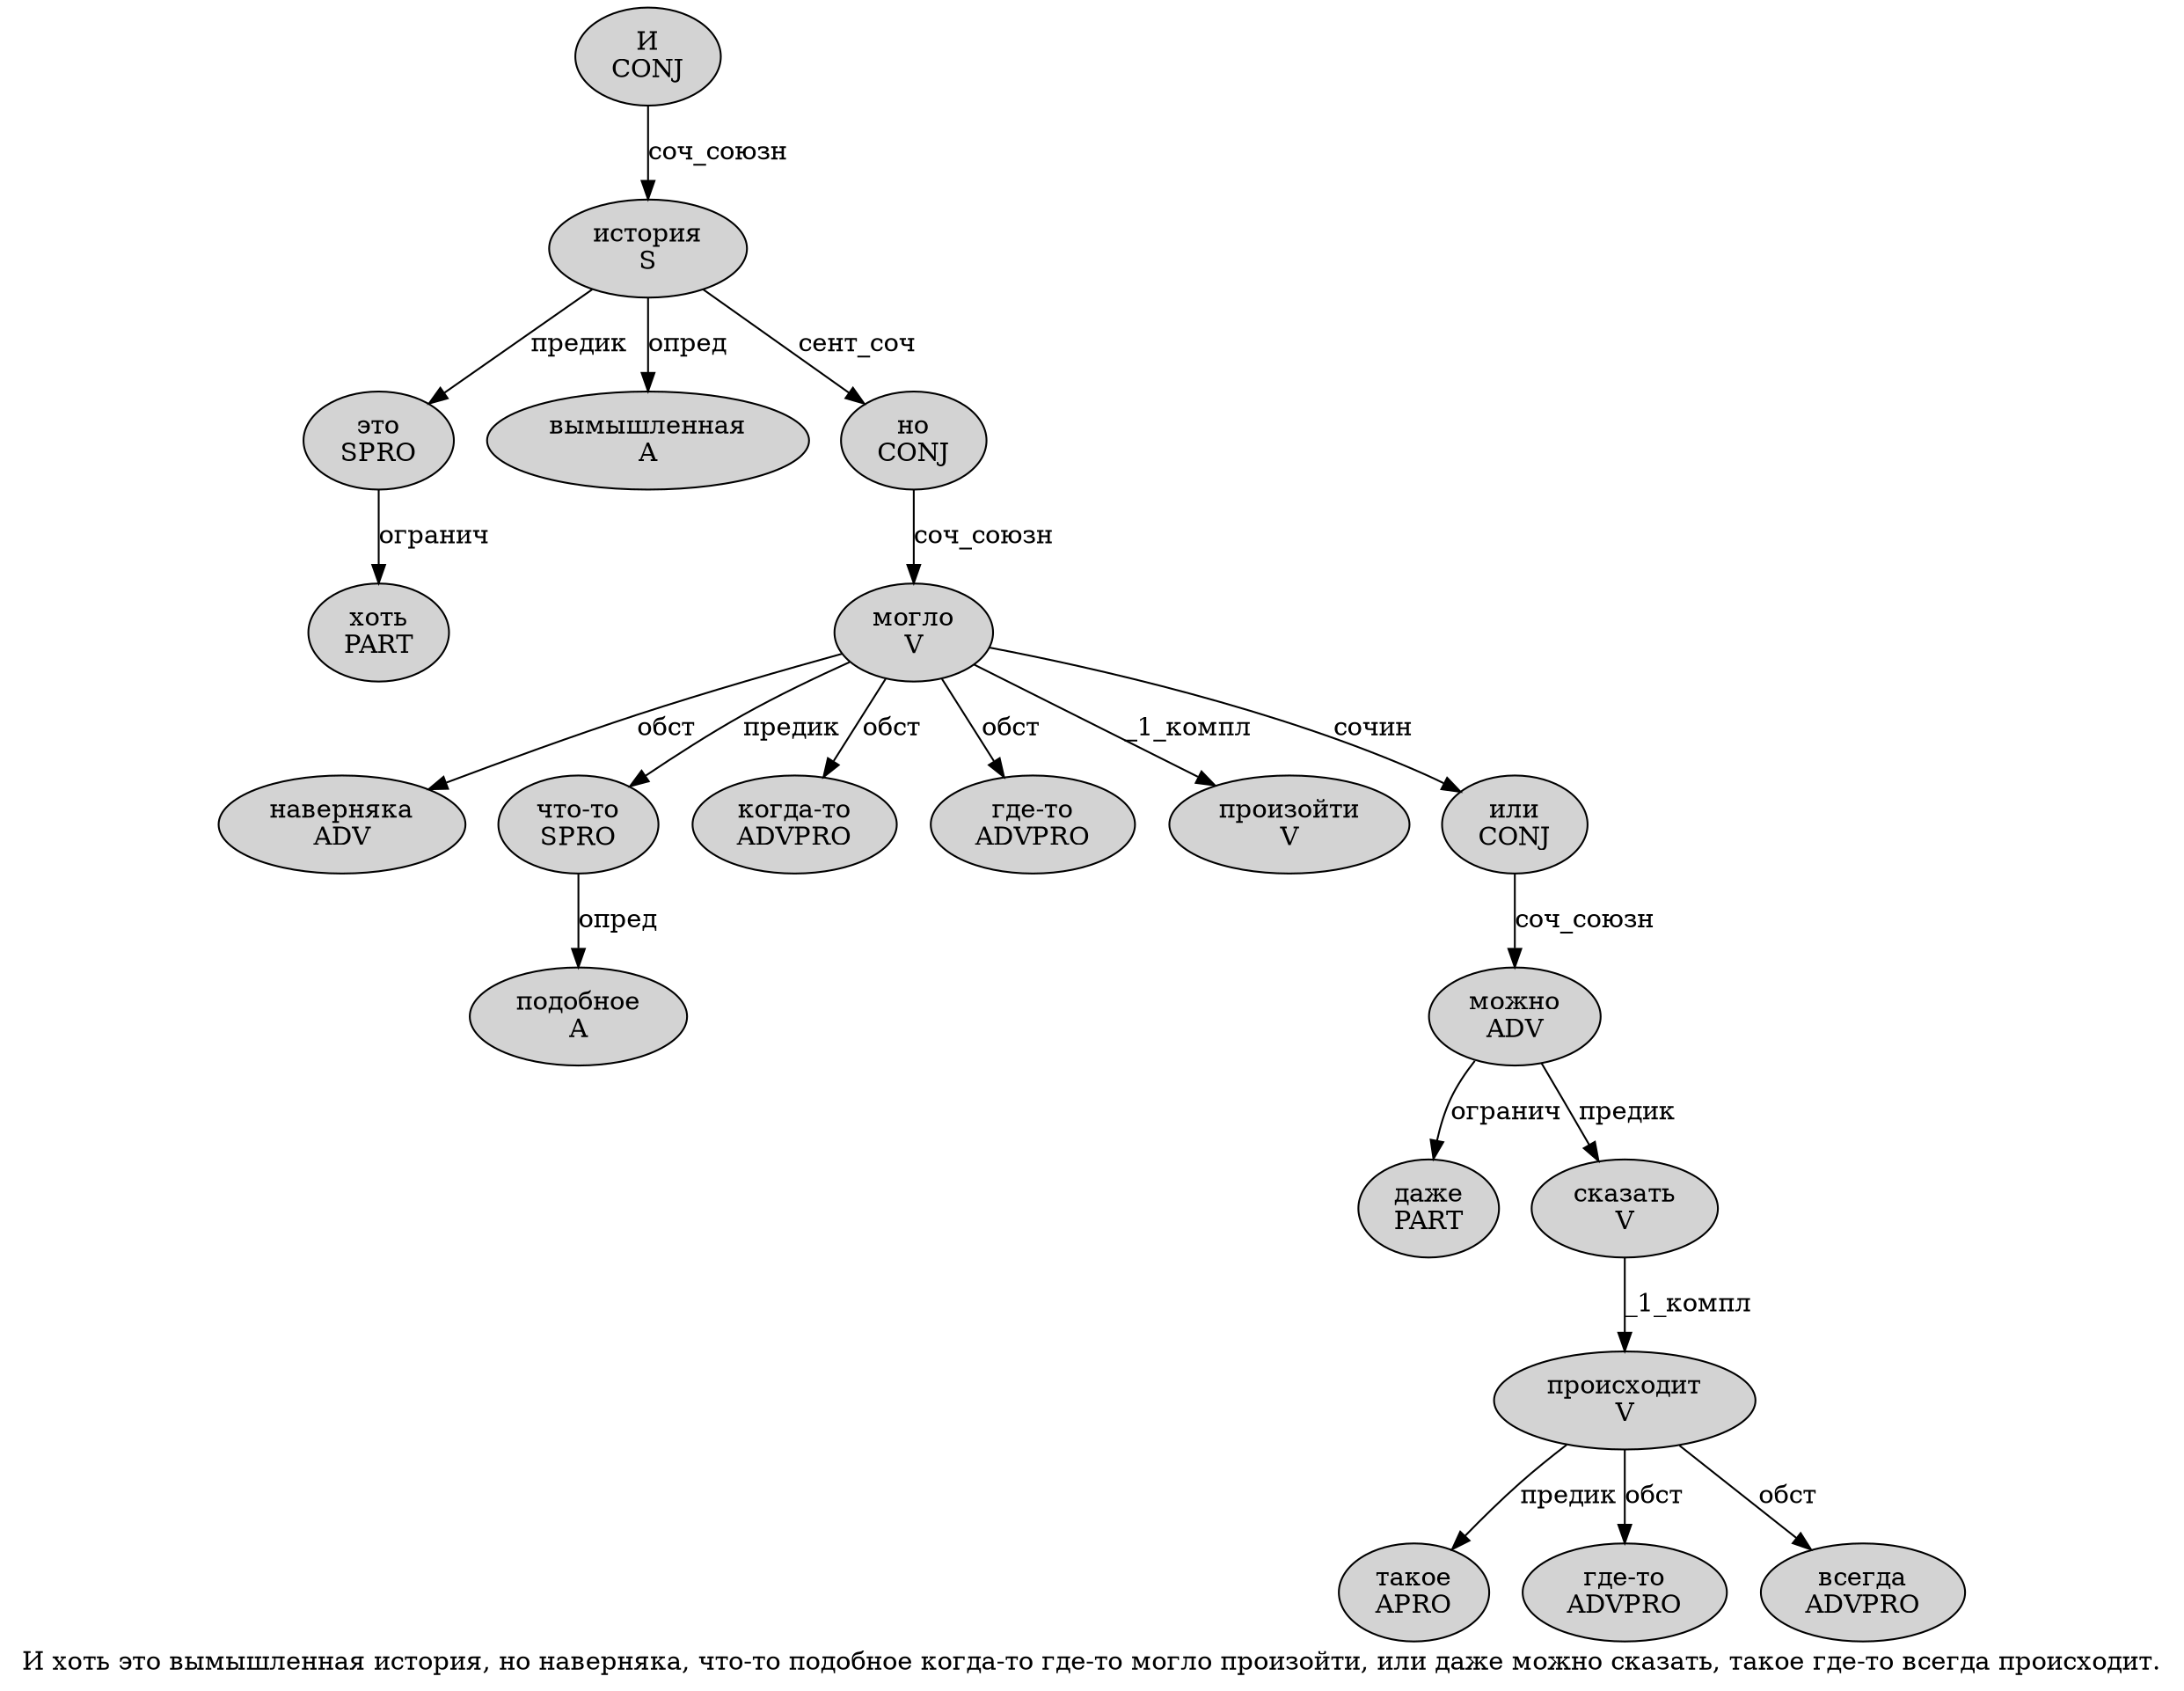 digraph SENTENCE_907 {
	graph [label="И хоть это вымышленная история, но наверняка, что-то подобное когда-то где-то могло произойти, или даже можно сказать, такое где-то всегда происходит."]
	node [style=filled]
		0 [label="И
CONJ" color="" fillcolor=lightgray penwidth=1 shape=ellipse]
		1 [label="хоть
PART" color="" fillcolor=lightgray penwidth=1 shape=ellipse]
		2 [label="это
SPRO" color="" fillcolor=lightgray penwidth=1 shape=ellipse]
		3 [label="вымышленная
A" color="" fillcolor=lightgray penwidth=1 shape=ellipse]
		4 [label="история
S" color="" fillcolor=lightgray penwidth=1 shape=ellipse]
		6 [label="но
CONJ" color="" fillcolor=lightgray penwidth=1 shape=ellipse]
		7 [label="наверняка
ADV" color="" fillcolor=lightgray penwidth=1 shape=ellipse]
		9 [label="что-то
SPRO" color="" fillcolor=lightgray penwidth=1 shape=ellipse]
		10 [label="подобное
A" color="" fillcolor=lightgray penwidth=1 shape=ellipse]
		11 [label="когда-то
ADVPRO" color="" fillcolor=lightgray penwidth=1 shape=ellipse]
		12 [label="где-то
ADVPRO" color="" fillcolor=lightgray penwidth=1 shape=ellipse]
		13 [label="могло
V" color="" fillcolor=lightgray penwidth=1 shape=ellipse]
		14 [label="произойти
V" color="" fillcolor=lightgray penwidth=1 shape=ellipse]
		16 [label="или
CONJ" color="" fillcolor=lightgray penwidth=1 shape=ellipse]
		17 [label="даже
PART" color="" fillcolor=lightgray penwidth=1 shape=ellipse]
		18 [label="можно
ADV" color="" fillcolor=lightgray penwidth=1 shape=ellipse]
		19 [label="сказать
V" color="" fillcolor=lightgray penwidth=1 shape=ellipse]
		21 [label="такое
APRO" color="" fillcolor=lightgray penwidth=1 shape=ellipse]
		22 [label="где-то
ADVPRO" color="" fillcolor=lightgray penwidth=1 shape=ellipse]
		23 [label="всегда
ADVPRO" color="" fillcolor=lightgray penwidth=1 shape=ellipse]
		24 [label="происходит
V" color="" fillcolor=lightgray penwidth=1 shape=ellipse]
			16 -> 18 [label="соч_союзн"]
			9 -> 10 [label="опред"]
			6 -> 13 [label="соч_союзн"]
			4 -> 2 [label="предик"]
			4 -> 3 [label="опред"]
			4 -> 6 [label="сент_соч"]
			19 -> 24 [label="_1_компл"]
			0 -> 4 [label="соч_союзн"]
			13 -> 7 [label="обст"]
			13 -> 9 [label="предик"]
			13 -> 11 [label="обст"]
			13 -> 12 [label="обст"]
			13 -> 14 [label="_1_компл"]
			13 -> 16 [label="сочин"]
			2 -> 1 [label="огранич"]
			18 -> 17 [label="огранич"]
			18 -> 19 [label="предик"]
			24 -> 21 [label="предик"]
			24 -> 22 [label="обст"]
			24 -> 23 [label="обст"]
}